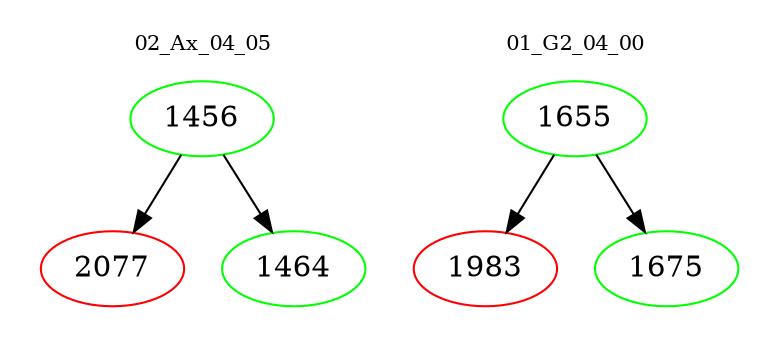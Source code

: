 digraph{
subgraph cluster_0 {
color = white
label = "02_Ax_04_05";
fontsize=10;
T0_1456 [label="1456", color="green"]
T0_1456 -> T0_2077 [color="black"]
T0_2077 [label="2077", color="red"]
T0_1456 -> T0_1464 [color="black"]
T0_1464 [label="1464", color="green"]
}
subgraph cluster_1 {
color = white
label = "01_G2_04_00";
fontsize=10;
T1_1655 [label="1655", color="green"]
T1_1655 -> T1_1983 [color="black"]
T1_1983 [label="1983", color="red"]
T1_1655 -> T1_1675 [color="black"]
T1_1675 [label="1675", color="green"]
}
}
